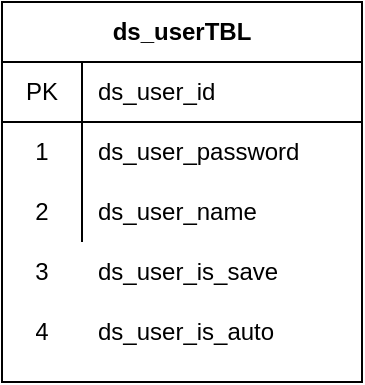 <mxfile version="13.7.2" type="device"><diagram id="C5RBs43oDa-KdzZeNtuy" name="Page-1"><mxGraphModel dx="1422" dy="753" grid="1" gridSize="10" guides="1" tooltips="1" connect="1" arrows="1" fold="1" page="1" pageScale="1" pageWidth="827" pageHeight="1169" math="0" shadow="0"><root><mxCell id="WIyWlLk6GJQsqaUBKTNV-0"/><mxCell id="WIyWlLk6GJQsqaUBKTNV-1" parent="WIyWlLk6GJQsqaUBKTNV-0"/><mxCell id="PIIfxBwcdGwuAeFESF5Y-17" value="" style="group" vertex="1" connectable="0" parent="WIyWlLk6GJQsqaUBKTNV-1"><mxGeometry x="350" y="310" width="180" height="190" as="geometry"/></mxCell><mxCell id="PIIfxBwcdGwuAeFESF5Y-3" value="ds_userTBL" style="shape=table;html=1;whiteSpace=wrap;startSize=30;container=1;collapsible=0;childLayout=tableLayout;fixedRows=1;rowLines=0;fontStyle=1;align=center;" vertex="1" parent="PIIfxBwcdGwuAeFESF5Y-17"><mxGeometry width="180" height="190" as="geometry"/></mxCell><mxCell id="PIIfxBwcdGwuAeFESF5Y-4" value="" style="shape=partialRectangle;html=1;whiteSpace=wrap;collapsible=0;dropTarget=0;pointerEvents=0;fillColor=none;top=0;left=0;bottom=1;right=0;points=[[0,0.5],[1,0.5]];portConstraint=eastwest;" vertex="1" parent="PIIfxBwcdGwuAeFESF5Y-3"><mxGeometry y="30" width="180" height="30" as="geometry"/></mxCell><mxCell id="PIIfxBwcdGwuAeFESF5Y-5" value="PK" style="shape=partialRectangle;html=1;whiteSpace=wrap;connectable=0;fillColor=none;top=0;left=0;bottom=0;right=0;overflow=hidden;" vertex="1" parent="PIIfxBwcdGwuAeFESF5Y-4"><mxGeometry width="40" height="30" as="geometry"/></mxCell><mxCell id="PIIfxBwcdGwuAeFESF5Y-6" value="ds_user_id" style="shape=partialRectangle;html=1;whiteSpace=wrap;connectable=0;fillColor=none;top=0;left=0;bottom=0;right=0;align=left;spacingLeft=6;overflow=hidden;" vertex="1" parent="PIIfxBwcdGwuAeFESF5Y-4"><mxGeometry x="40" width="140" height="30" as="geometry"/></mxCell><mxCell id="PIIfxBwcdGwuAeFESF5Y-7" value="" style="shape=partialRectangle;html=1;whiteSpace=wrap;collapsible=0;dropTarget=0;pointerEvents=0;fillColor=none;top=0;left=0;bottom=0;right=0;points=[[0,0.5],[1,0.5]];portConstraint=eastwest;" vertex="1" parent="PIIfxBwcdGwuAeFESF5Y-3"><mxGeometry y="60" width="180" height="30" as="geometry"/></mxCell><mxCell id="PIIfxBwcdGwuAeFESF5Y-8" value="1" style="shape=partialRectangle;html=1;whiteSpace=wrap;connectable=0;fillColor=none;top=0;left=0;bottom=0;right=0;overflow=hidden;" vertex="1" parent="PIIfxBwcdGwuAeFESF5Y-7"><mxGeometry width="40" height="30" as="geometry"/></mxCell><mxCell id="PIIfxBwcdGwuAeFESF5Y-9" value="ds_user_password" style="shape=partialRectangle;html=1;whiteSpace=wrap;connectable=0;fillColor=none;top=0;left=0;bottom=0;right=0;align=left;spacingLeft=6;overflow=hidden;" vertex="1" parent="PIIfxBwcdGwuAeFESF5Y-7"><mxGeometry x="40" width="140" height="30" as="geometry"/></mxCell><mxCell id="PIIfxBwcdGwuAeFESF5Y-10" value="" style="shape=partialRectangle;html=1;whiteSpace=wrap;collapsible=0;dropTarget=0;pointerEvents=0;fillColor=none;top=0;left=0;bottom=0;right=0;points=[[0,0.5],[1,0.5]];portConstraint=eastwest;" vertex="1" parent="PIIfxBwcdGwuAeFESF5Y-3"><mxGeometry y="90" width="180" height="30" as="geometry"/></mxCell><mxCell id="PIIfxBwcdGwuAeFESF5Y-11" value="2" style="shape=partialRectangle;html=1;whiteSpace=wrap;connectable=0;fillColor=none;top=0;left=0;bottom=0;right=0;overflow=hidden;" vertex="1" parent="PIIfxBwcdGwuAeFESF5Y-10"><mxGeometry width="40" height="30" as="geometry"/></mxCell><mxCell id="PIIfxBwcdGwuAeFESF5Y-12" value="ds_user_name" style="shape=partialRectangle;html=1;whiteSpace=wrap;connectable=0;fillColor=none;top=0;left=0;bottom=0;right=0;align=left;spacingLeft=6;overflow=hidden;" vertex="1" parent="PIIfxBwcdGwuAeFESF5Y-10"><mxGeometry x="40" width="140" height="30" as="geometry"/></mxCell><mxCell id="PIIfxBwcdGwuAeFESF5Y-13" value="3" style="shape=partialRectangle;html=1;whiteSpace=wrap;connectable=0;fillColor=none;top=0;left=0;bottom=0;right=0;overflow=hidden;" vertex="1" parent="PIIfxBwcdGwuAeFESF5Y-17"><mxGeometry y="120" width="40" height="30" as="geometry"/></mxCell><mxCell id="PIIfxBwcdGwuAeFESF5Y-14" value="ds_user_is_save" style="shape=partialRectangle;html=1;whiteSpace=wrap;connectable=0;fillColor=none;top=0;left=0;bottom=0;right=0;align=left;spacingLeft=6;overflow=hidden;" vertex="1" parent="PIIfxBwcdGwuAeFESF5Y-17"><mxGeometry x="40" y="120" width="140" height="30" as="geometry"/></mxCell><mxCell id="PIIfxBwcdGwuAeFESF5Y-15" value="4" style="shape=partialRectangle;html=1;whiteSpace=wrap;connectable=0;fillColor=none;top=0;left=0;bottom=0;right=0;overflow=hidden;" vertex="1" parent="PIIfxBwcdGwuAeFESF5Y-17"><mxGeometry y="150" width="40" height="30" as="geometry"/></mxCell><mxCell id="PIIfxBwcdGwuAeFESF5Y-16" value="ds_user_is_auto" style="shape=partialRectangle;html=1;whiteSpace=wrap;connectable=0;fillColor=none;top=0;left=0;bottom=0;right=0;align=left;spacingLeft=6;overflow=hidden;" vertex="1" parent="PIIfxBwcdGwuAeFESF5Y-17"><mxGeometry x="40" y="150" width="140" height="30" as="geometry"/></mxCell></root></mxGraphModel></diagram></mxfile>